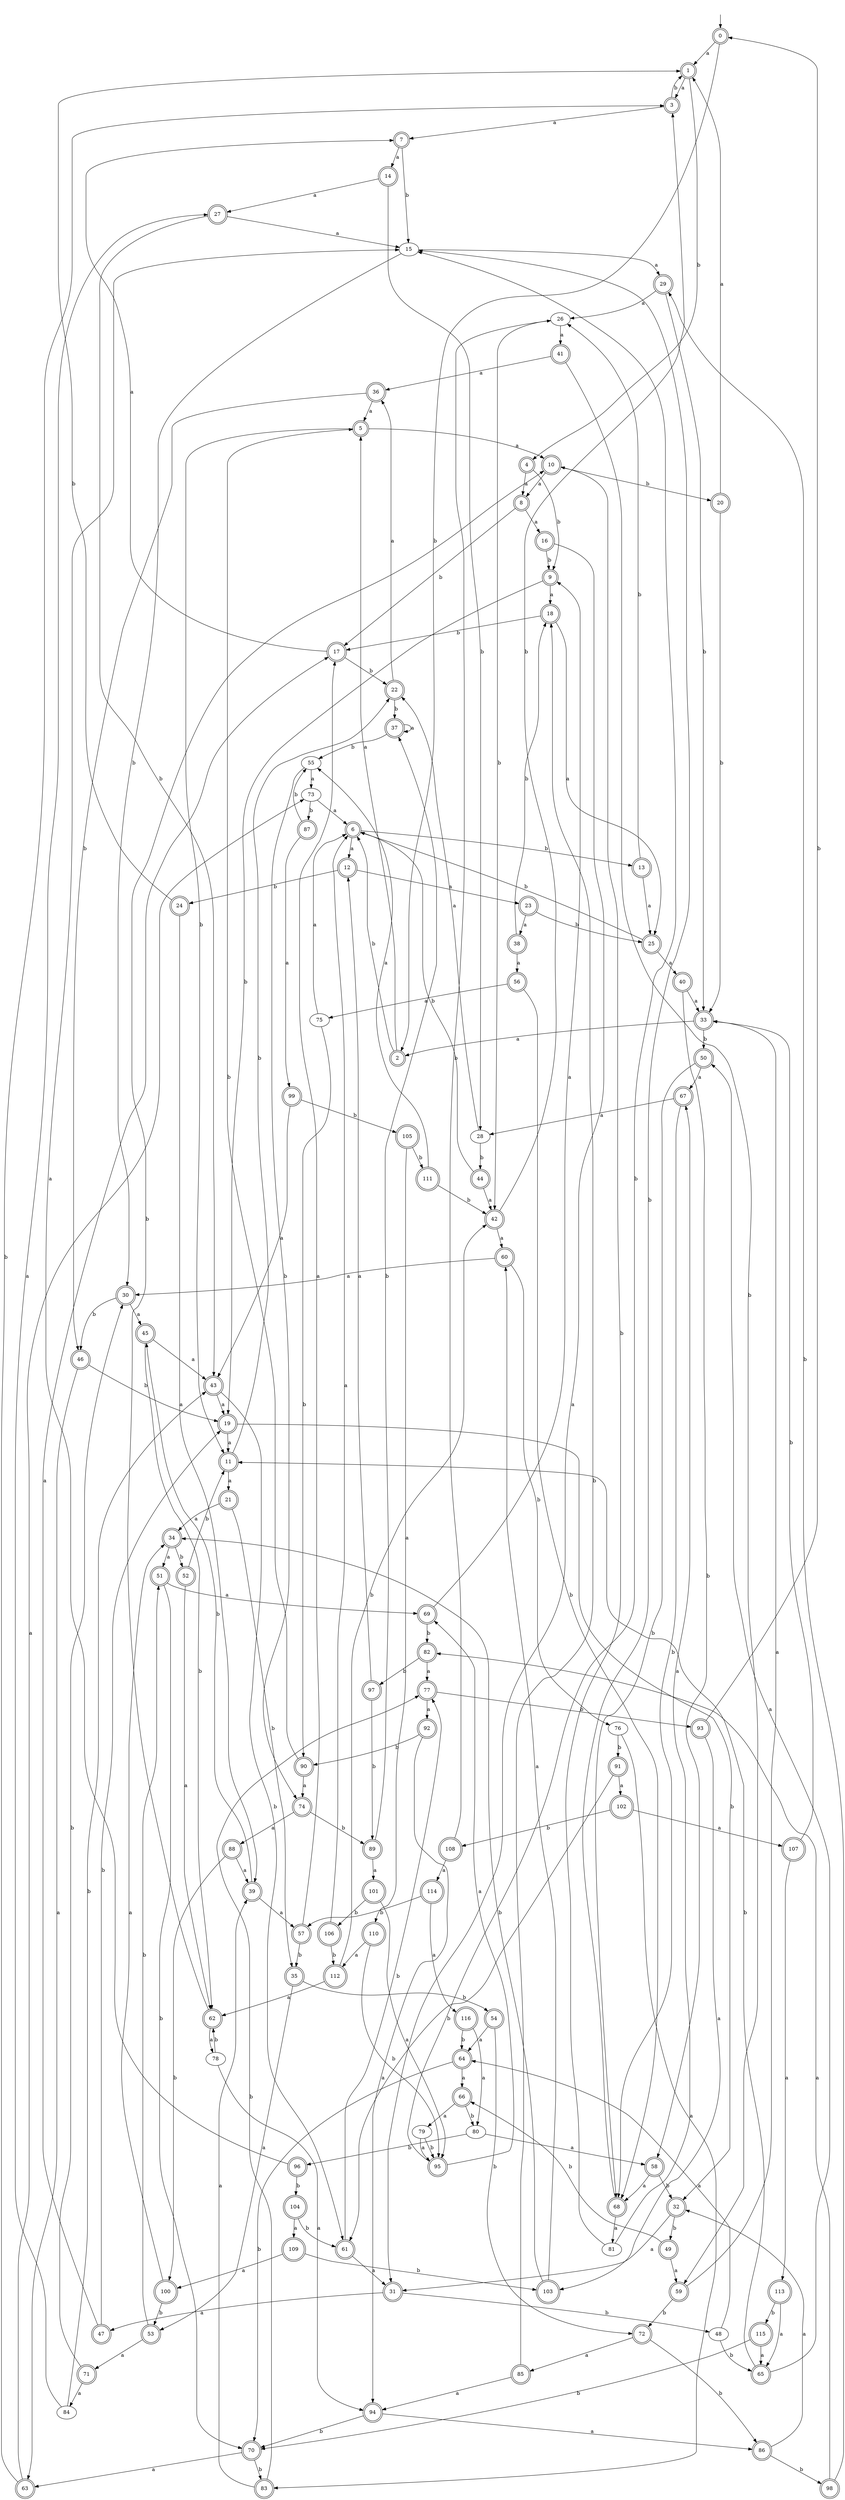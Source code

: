 digraph RandomDFA {
  __start0 [label="", shape=none];
  __start0 -> 0 [label=""];
  0 [shape=circle] [shape=doublecircle]
  0 -> 1 [label="a"]
  0 -> 2 [label="b"]
  1 [shape=doublecircle]
  1 -> 3 [label="a"]
  1 -> 4 [label="b"]
  2 [shape=doublecircle]
  2 -> 5 [label="a"]
  2 -> 6 [label="b"]
  3 [shape=doublecircle]
  3 -> 7 [label="a"]
  3 -> 1 [label="b"]
  4 [shape=doublecircle]
  4 -> 8 [label="a"]
  4 -> 9 [label="b"]
  5 [shape=doublecircle]
  5 -> 10 [label="a"]
  5 -> 11 [label="b"]
  6 [shape=doublecircle]
  6 -> 12 [label="a"]
  6 -> 13 [label="b"]
  7 [shape=doublecircle]
  7 -> 14 [label="a"]
  7 -> 15 [label="b"]
  8 [shape=doublecircle]
  8 -> 16 [label="a"]
  8 -> 17 [label="b"]
  9 [shape=doublecircle]
  9 -> 18 [label="a"]
  9 -> 19 [label="b"]
  10 [shape=doublecircle]
  10 -> 8 [label="a"]
  10 -> 20 [label="b"]
  11 [shape=doublecircle]
  11 -> 21 [label="a"]
  11 -> 22 [label="b"]
  12 [shape=doublecircle]
  12 -> 23 [label="a"]
  12 -> 24 [label="b"]
  13 [shape=doublecircle]
  13 -> 25 [label="a"]
  13 -> 26 [label="b"]
  14 [shape=doublecircle]
  14 -> 27 [label="a"]
  14 -> 28 [label="b"]
  15
  15 -> 29 [label="a"]
  15 -> 30 [label="b"]
  16 [shape=doublecircle]
  16 -> 31 [label="a"]
  16 -> 9 [label="b"]
  17 [shape=doublecircle]
  17 -> 7 [label="a"]
  17 -> 22 [label="b"]
  18 [shape=doublecircle]
  18 -> 25 [label="a"]
  18 -> 17 [label="b"]
  19 [shape=doublecircle]
  19 -> 11 [label="a"]
  19 -> 32 [label="b"]
  20 [shape=doublecircle]
  20 -> 1 [label="a"]
  20 -> 33 [label="b"]
  21 [shape=doublecircle]
  21 -> 34 [label="a"]
  21 -> 35 [label="b"]
  22 [shape=doublecircle]
  22 -> 36 [label="a"]
  22 -> 37 [label="b"]
  23 [shape=doublecircle]
  23 -> 38 [label="a"]
  23 -> 25 [label="b"]
  24 [shape=doublecircle]
  24 -> 39 [label="a"]
  24 -> 1 [label="b"]
  25 [shape=doublecircle]
  25 -> 40 [label="a"]
  25 -> 6 [label="b"]
  26
  26 -> 41 [label="a"]
  26 -> 42 [label="b"]
  27 [shape=doublecircle]
  27 -> 15 [label="a"]
  27 -> 43 [label="b"]
  28
  28 -> 22 [label="a"]
  28 -> 44 [label="b"]
  29 [shape=doublecircle]
  29 -> 26 [label="a"]
  29 -> 33 [label="b"]
  30 [shape=doublecircle]
  30 -> 45 [label="a"]
  30 -> 46 [label="b"]
  31 [shape=doublecircle]
  31 -> 47 [label="a"]
  31 -> 48 [label="b"]
  32 [shape=doublecircle]
  32 -> 31 [label="a"]
  32 -> 49 [label="b"]
  33 [shape=doublecircle]
  33 -> 2 [label="a"]
  33 -> 50 [label="b"]
  34 [shape=doublecircle]
  34 -> 51 [label="a"]
  34 -> 52 [label="b"]
  35 [shape=doublecircle]
  35 -> 53 [label="a"]
  35 -> 54 [label="b"]
  36 [shape=doublecircle]
  36 -> 5 [label="a"]
  36 -> 46 [label="b"]
  37 [shape=doublecircle]
  37 -> 37 [label="a"]
  37 -> 55 [label="b"]
  38 [shape=doublecircle]
  38 -> 56 [label="a"]
  38 -> 18 [label="b"]
  39 [shape=doublecircle]
  39 -> 57 [label="a"]
  39 -> 45 [label="b"]
  40 [shape=doublecircle]
  40 -> 33 [label="a"]
  40 -> 58 [label="b"]
  41 [shape=doublecircle]
  41 -> 36 [label="a"]
  41 -> 59 [label="b"]
  42 [shape=doublecircle]
  42 -> 60 [label="a"]
  42 -> 3 [label="b"]
  43 [shape=doublecircle]
  43 -> 19 [label="a"]
  43 -> 61 [label="b"]
  44 [shape=doublecircle]
  44 -> 42 [label="a"]
  44 -> 6 [label="b"]
  45 [shape=doublecircle]
  45 -> 43 [label="a"]
  45 -> 62 [label="b"]
  46 [shape=doublecircle]
  46 -> 63 [label="a"]
  46 -> 19 [label="b"]
  47 [shape=doublecircle]
  47 -> 17 [label="a"]
  47 -> 19 [label="b"]
  48
  48 -> 64 [label="a"]
  48 -> 65 [label="b"]
  49 [shape=doublecircle]
  49 -> 59 [label="a"]
  49 -> 66 [label="b"]
  50 [shape=doublecircle]
  50 -> 67 [label="a"]
  50 -> 68 [label="b"]
  51 [shape=doublecircle]
  51 -> 69 [label="a"]
  51 -> 70 [label="b"]
  52 [shape=doublecircle]
  52 -> 62 [label="a"]
  52 -> 11 [label="b"]
  53 [shape=doublecircle]
  53 -> 71 [label="a"]
  53 -> 51 [label="b"]
  54 [shape=doublecircle]
  54 -> 64 [label="a"]
  54 -> 72 [label="b"]
  55
  55 -> 73 [label="a"]
  55 -> 74 [label="b"]
  56 [shape=doublecircle]
  56 -> 75 [label="a"]
  56 -> 68 [label="b"]
  57 [shape=doublecircle]
  57 -> 17 [label="a"]
  57 -> 35 [label="b"]
  58 [shape=doublecircle]
  58 -> 68 [label="a"]
  58 -> 32 [label="b"]
  59 [shape=doublecircle]
  59 -> 33 [label="a"]
  59 -> 72 [label="b"]
  60 [shape=doublecircle]
  60 -> 30 [label="a"]
  60 -> 76 [label="b"]
  61 [shape=doublecircle]
  61 -> 31 [label="a"]
  61 -> 77 [label="b"]
  62 [shape=doublecircle]
  62 -> 78 [label="a"]
  62 -> 10 [label="b"]
  63 [shape=doublecircle]
  63 -> 73 [label="a"]
  63 -> 3 [label="b"]
  64 [shape=doublecircle]
  64 -> 66 [label="a"]
  64 -> 70 [label="b"]
  65 [shape=doublecircle]
  65 -> 50 [label="a"]
  65 -> 11 [label="b"]
  66 [shape=doublecircle]
  66 -> 79 [label="a"]
  66 -> 80 [label="b"]
  67 [shape=doublecircle]
  67 -> 28 [label="a"]
  67 -> 68 [label="b"]
  68 [shape=doublecircle]
  68 -> 81 [label="a"]
  68 -> 15 [label="b"]
  69 [shape=doublecircle]
  69 -> 9 [label="a"]
  69 -> 82 [label="b"]
  70 [shape=doublecircle]
  70 -> 63 [label="a"]
  70 -> 83 [label="b"]
  71 [shape=doublecircle]
  71 -> 84 [label="a"]
  71 -> 30 [label="b"]
  72 [shape=doublecircle]
  72 -> 85 [label="a"]
  72 -> 86 [label="b"]
  73
  73 -> 6 [label="a"]
  73 -> 87 [label="b"]
  74 [shape=doublecircle]
  74 -> 88 [label="a"]
  74 -> 89 [label="b"]
  75
  75 -> 6 [label="a"]
  75 -> 90 [label="b"]
  76
  76 -> 83 [label="a"]
  76 -> 91 [label="b"]
  77 [shape=doublecircle]
  77 -> 92 [label="a"]
  77 -> 93 [label="b"]
  78
  78 -> 94 [label="a"]
  78 -> 62 [label="b"]
  79
  79 -> 95 [label="a"]
  79 -> 95 [label="b"]
  80
  80 -> 58 [label="a"]
  80 -> 96 [label="b"]
  81
  81 -> 67 [label="a"]
  81 -> 10 [label="b"]
  82 [shape=doublecircle]
  82 -> 77 [label="a"]
  82 -> 97 [label="b"]
  83 [shape=doublecircle]
  83 -> 39 [label="a"]
  83 -> 77 [label="b"]
  84
  84 -> 27 [label="a"]
  84 -> 43 [label="b"]
  85 [shape=doublecircle]
  85 -> 94 [label="a"]
  85 -> 18 [label="b"]
  86 [shape=doublecircle]
  86 -> 32 [label="a"]
  86 -> 98 [label="b"]
  87 [shape=doublecircle]
  87 -> 99 [label="a"]
  87 -> 55 [label="b"]
  88 [shape=doublecircle]
  88 -> 39 [label="a"]
  88 -> 100 [label="b"]
  89 [shape=doublecircle]
  89 -> 101 [label="a"]
  89 -> 37 [label="b"]
  90 [shape=doublecircle]
  90 -> 74 [label="a"]
  90 -> 5 [label="b"]
  91 [shape=doublecircle]
  91 -> 102 [label="a"]
  91 -> 61 [label="b"]
  92 [shape=doublecircle]
  92 -> 94 [label="a"]
  92 -> 90 [label="b"]
  93 [shape=doublecircle]
  93 -> 103 [label="a"]
  93 -> 0 [label="b"]
  94 [shape=doublecircle]
  94 -> 86 [label="a"]
  94 -> 70 [label="b"]
  95 [shape=doublecircle]
  95 -> 69 [label="a"]
  95 -> 15 [label="b"]
  96 [shape=doublecircle]
  96 -> 15 [label="a"]
  96 -> 104 [label="b"]
  97 [shape=doublecircle]
  97 -> 12 [label="a"]
  97 -> 89 [label="b"]
  98 [shape=doublecircle]
  98 -> 82 [label="a"]
  98 -> 29 [label="b"]
  99 [shape=doublecircle]
  99 -> 43 [label="a"]
  99 -> 105 [label="b"]
  100 [shape=doublecircle]
  100 -> 34 [label="a"]
  100 -> 53 [label="b"]
  101 [shape=doublecircle]
  101 -> 95 [label="a"]
  101 -> 106 [label="b"]
  102 [shape=doublecircle]
  102 -> 107 [label="a"]
  102 -> 108 [label="b"]
  103 [shape=doublecircle]
  103 -> 60 [label="a"]
  103 -> 34 [label="b"]
  104 [shape=doublecircle]
  104 -> 109 [label="a"]
  104 -> 61 [label="b"]
  105 [shape=doublecircle]
  105 -> 110 [label="a"]
  105 -> 111 [label="b"]
  106 [shape=doublecircle]
  106 -> 6 [label="a"]
  106 -> 112 [label="b"]
  107 [shape=doublecircle]
  107 -> 113 [label="a"]
  107 -> 33 [label="b"]
  108 [shape=doublecircle]
  108 -> 114 [label="a"]
  108 -> 26 [label="b"]
  109 [shape=doublecircle]
  109 -> 100 [label="a"]
  109 -> 103 [label="b"]
  110 [shape=doublecircle]
  110 -> 112 [label="a"]
  110 -> 95 [label="b"]
  111 [shape=doublecircle]
  111 -> 55 [label="a"]
  111 -> 42 [label="b"]
  112 [shape=doublecircle]
  112 -> 62 [label="a"]
  112 -> 42 [label="b"]
  113 [shape=doublecircle]
  113 -> 65 [label="a"]
  113 -> 115 [label="b"]
  114 [shape=doublecircle]
  114 -> 116 [label="a"]
  114 -> 57 [label="b"]
  115 [shape=doublecircle]
  115 -> 65 [label="a"]
  115 -> 70 [label="b"]
  116 [shape=doublecircle]
  116 -> 80 [label="a"]
  116 -> 64 [label="b"]
}
